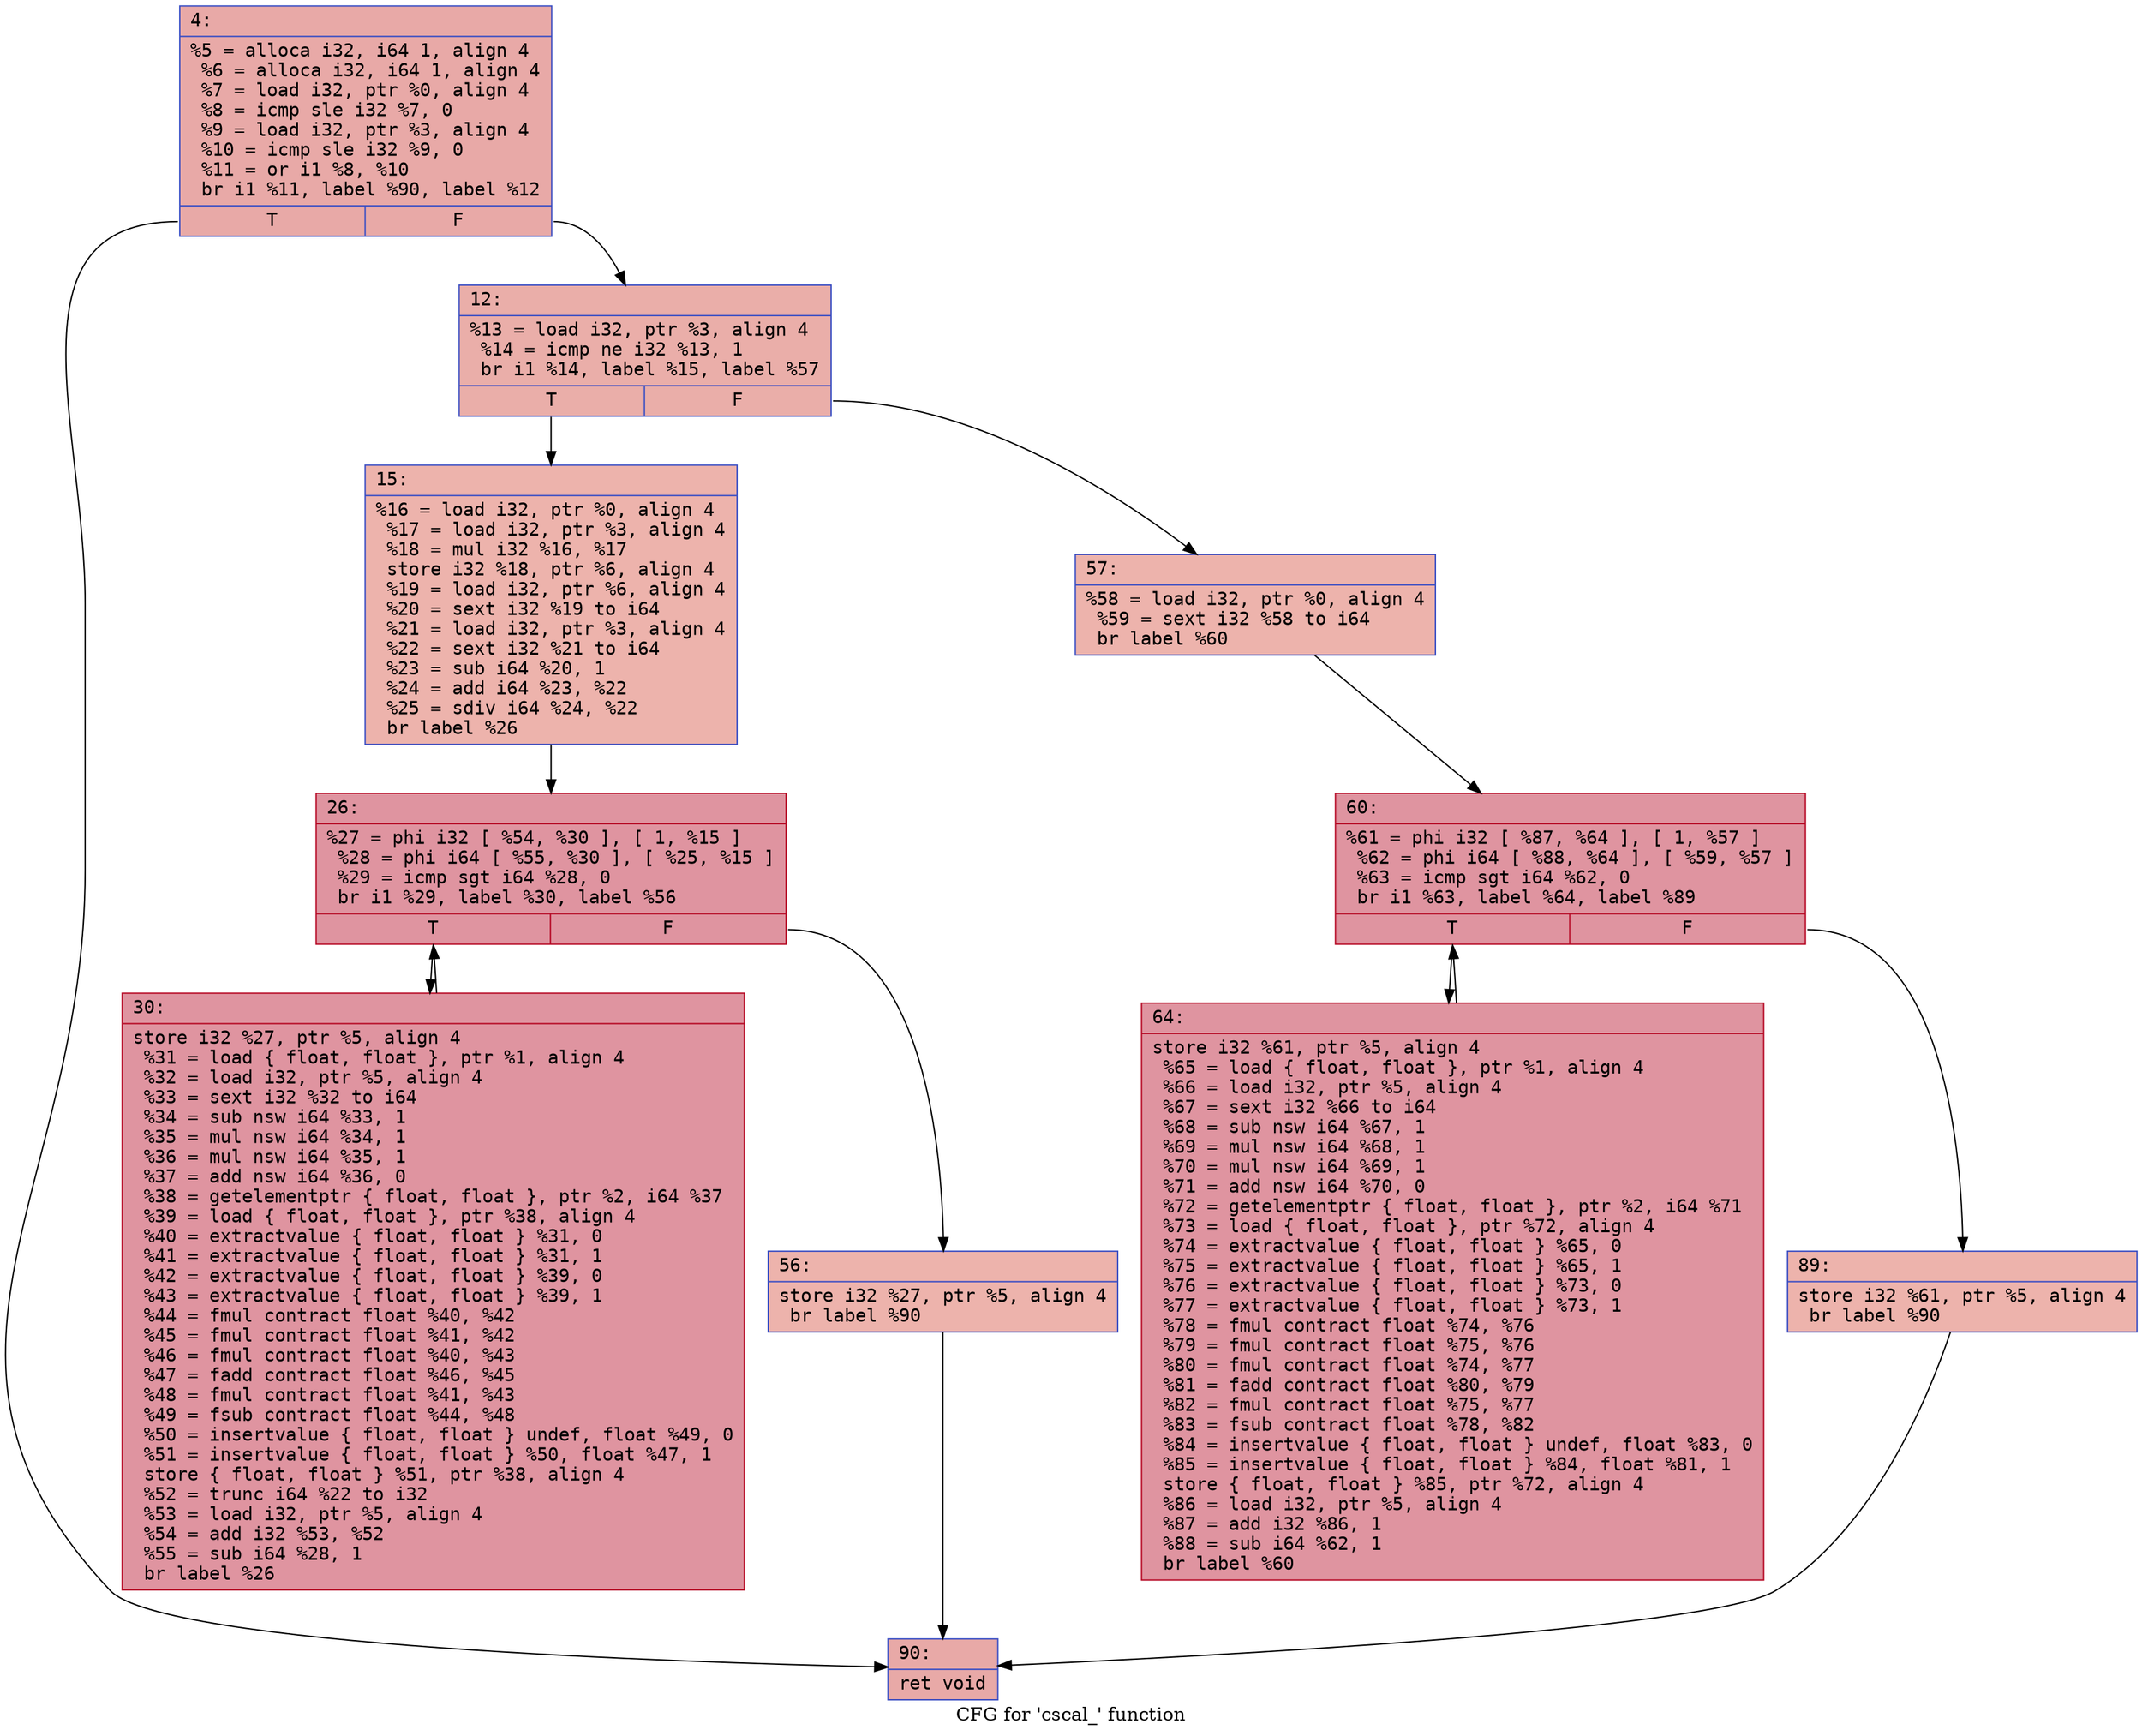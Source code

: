 digraph "CFG for 'cscal_' function" {
	label="CFG for 'cscal_' function";

	Node0x55ee0fd35810 [shape=record,color="#3d50c3ff", style=filled, fillcolor="#ca3b3770" fontname="Courier",label="{4:\l|  %5 = alloca i32, i64 1, align 4\l  %6 = alloca i32, i64 1, align 4\l  %7 = load i32, ptr %0, align 4\l  %8 = icmp sle i32 %7, 0\l  %9 = load i32, ptr %3, align 4\l  %10 = icmp sle i32 %9, 0\l  %11 = or i1 %8, %10\l  br i1 %11, label %90, label %12\l|{<s0>T|<s1>F}}"];
	Node0x55ee0fd35810:s0 -> Node0x55ee0fd35c10[tooltip="4 -> 90\nProbability 50.00%" ];
	Node0x55ee0fd35810:s1 -> Node0x55ee0fd35c60[tooltip="4 -> 12\nProbability 50.00%" ];
	Node0x55ee0fd35c60 [shape=record,color="#3d50c3ff", style=filled, fillcolor="#d0473d70" fontname="Courier",label="{12:\l|  %13 = load i32, ptr %3, align 4\l  %14 = icmp ne i32 %13, 1\l  br i1 %14, label %15, label %57\l|{<s0>T|<s1>F}}"];
	Node0x55ee0fd35c60:s0 -> Node0x55ee0fd35e70[tooltip="12 -> 15\nProbability 50.00%" ];
	Node0x55ee0fd35c60:s1 -> Node0x55ee0fd35ec0[tooltip="12 -> 57\nProbability 50.00%" ];
	Node0x55ee0fd35e70 [shape=record,color="#3d50c3ff", style=filled, fillcolor="#d6524470" fontname="Courier",label="{15:\l|  %16 = load i32, ptr %0, align 4\l  %17 = load i32, ptr %3, align 4\l  %18 = mul i32 %16, %17\l  store i32 %18, ptr %6, align 4\l  %19 = load i32, ptr %6, align 4\l  %20 = sext i32 %19 to i64\l  %21 = load i32, ptr %3, align 4\l  %22 = sext i32 %21 to i64\l  %23 = sub i64 %20, 1\l  %24 = add i64 %23, %22\l  %25 = sdiv i64 %24, %22\l  br label %26\l}"];
	Node0x55ee0fd35e70 -> Node0x55ee0fd36580[tooltip="15 -> 26\nProbability 100.00%" ];
	Node0x55ee0fd36580 [shape=record,color="#b70d28ff", style=filled, fillcolor="#b70d2870" fontname="Courier",label="{26:\l|  %27 = phi i32 [ %54, %30 ], [ 1, %15 ]\l  %28 = phi i64 [ %55, %30 ], [ %25, %15 ]\l  %29 = icmp sgt i64 %28, 0\l  br i1 %29, label %30, label %56\l|{<s0>T|<s1>F}}"];
	Node0x55ee0fd36580:s0 -> Node0x55ee0fd36640[tooltip="26 -> 30\nProbability 96.88%" ];
	Node0x55ee0fd36580:s1 -> Node0x55ee0fd37a10[tooltip="26 -> 56\nProbability 3.12%" ];
	Node0x55ee0fd36640 [shape=record,color="#b70d28ff", style=filled, fillcolor="#b70d2870" fontname="Courier",label="{30:\l|  store i32 %27, ptr %5, align 4\l  %31 = load \{ float, float \}, ptr %1, align 4\l  %32 = load i32, ptr %5, align 4\l  %33 = sext i32 %32 to i64\l  %34 = sub nsw i64 %33, 1\l  %35 = mul nsw i64 %34, 1\l  %36 = mul nsw i64 %35, 1\l  %37 = add nsw i64 %36, 0\l  %38 = getelementptr \{ float, float \}, ptr %2, i64 %37\l  %39 = load \{ float, float \}, ptr %38, align 4\l  %40 = extractvalue \{ float, float \} %31, 0\l  %41 = extractvalue \{ float, float \} %31, 1\l  %42 = extractvalue \{ float, float \} %39, 0\l  %43 = extractvalue \{ float, float \} %39, 1\l  %44 = fmul contract float %40, %42\l  %45 = fmul contract float %41, %42\l  %46 = fmul contract float %40, %43\l  %47 = fadd contract float %46, %45\l  %48 = fmul contract float %41, %43\l  %49 = fsub contract float %44, %48\l  %50 = insertvalue \{ float, float \} undef, float %49, 0\l  %51 = insertvalue \{ float, float \} %50, float %47, 1\l  store \{ float, float \} %51, ptr %38, align 4\l  %52 = trunc i64 %22 to i32\l  %53 = load i32, ptr %5, align 4\l  %54 = add i32 %53, %52\l  %55 = sub i64 %28, 1\l  br label %26\l}"];
	Node0x55ee0fd36640 -> Node0x55ee0fd36580[tooltip="30 -> 26\nProbability 100.00%" ];
	Node0x55ee0fd37a10 [shape=record,color="#3d50c3ff", style=filled, fillcolor="#d6524470" fontname="Courier",label="{56:\l|  store i32 %27, ptr %5, align 4\l  br label %90\l}"];
	Node0x55ee0fd37a10 -> Node0x55ee0fd35c10[tooltip="56 -> 90\nProbability 100.00%" ];
	Node0x55ee0fd35ec0 [shape=record,color="#3d50c3ff", style=filled, fillcolor="#d6524470" fontname="Courier",label="{57:\l|  %58 = load i32, ptr %0, align 4\l  %59 = sext i32 %58 to i64\l  br label %60\l}"];
	Node0x55ee0fd35ec0 -> Node0x55ee0fd394b0[tooltip="57 -> 60\nProbability 100.00%" ];
	Node0x55ee0fd394b0 [shape=record,color="#b70d28ff", style=filled, fillcolor="#b70d2870" fontname="Courier",label="{60:\l|  %61 = phi i32 [ %87, %64 ], [ 1, %57 ]\l  %62 = phi i64 [ %88, %64 ], [ %59, %57 ]\l  %63 = icmp sgt i64 %62, 0\l  br i1 %63, label %64, label %89\l|{<s0>T|<s1>F}}"];
	Node0x55ee0fd394b0:s0 -> Node0x55ee0fd39570[tooltip="60 -> 64\nProbability 96.88%" ];
	Node0x55ee0fd394b0:s1 -> Node0x55ee0fd397d0[tooltip="60 -> 89\nProbability 3.12%" ];
	Node0x55ee0fd39570 [shape=record,color="#b70d28ff", style=filled, fillcolor="#b70d2870" fontname="Courier",label="{64:\l|  store i32 %61, ptr %5, align 4\l  %65 = load \{ float, float \}, ptr %1, align 4\l  %66 = load i32, ptr %5, align 4\l  %67 = sext i32 %66 to i64\l  %68 = sub nsw i64 %67, 1\l  %69 = mul nsw i64 %68, 1\l  %70 = mul nsw i64 %69, 1\l  %71 = add nsw i64 %70, 0\l  %72 = getelementptr \{ float, float \}, ptr %2, i64 %71\l  %73 = load \{ float, float \}, ptr %72, align 4\l  %74 = extractvalue \{ float, float \} %65, 0\l  %75 = extractvalue \{ float, float \} %65, 1\l  %76 = extractvalue \{ float, float \} %73, 0\l  %77 = extractvalue \{ float, float \} %73, 1\l  %78 = fmul contract float %74, %76\l  %79 = fmul contract float %75, %76\l  %80 = fmul contract float %74, %77\l  %81 = fadd contract float %80, %79\l  %82 = fmul contract float %75, %77\l  %83 = fsub contract float %78, %82\l  %84 = insertvalue \{ float, float \} undef, float %83, 0\l  %85 = insertvalue \{ float, float \} %84, float %81, 1\l  store \{ float, float \} %85, ptr %72, align 4\l  %86 = load i32, ptr %5, align 4\l  %87 = add i32 %86, 1\l  %88 = sub i64 %62, 1\l  br label %60\l}"];
	Node0x55ee0fd39570 -> Node0x55ee0fd394b0[tooltip="64 -> 60\nProbability 100.00%" ];
	Node0x55ee0fd397d0 [shape=record,color="#3d50c3ff", style=filled, fillcolor="#d6524470" fontname="Courier",label="{89:\l|  store i32 %61, ptr %5, align 4\l  br label %90\l}"];
	Node0x55ee0fd397d0 -> Node0x55ee0fd35c10[tooltip="89 -> 90\nProbability 100.00%" ];
	Node0x55ee0fd35c10 [shape=record,color="#3d50c3ff", style=filled, fillcolor="#ca3b3770" fontname="Courier",label="{90:\l|  ret void\l}"];
}
